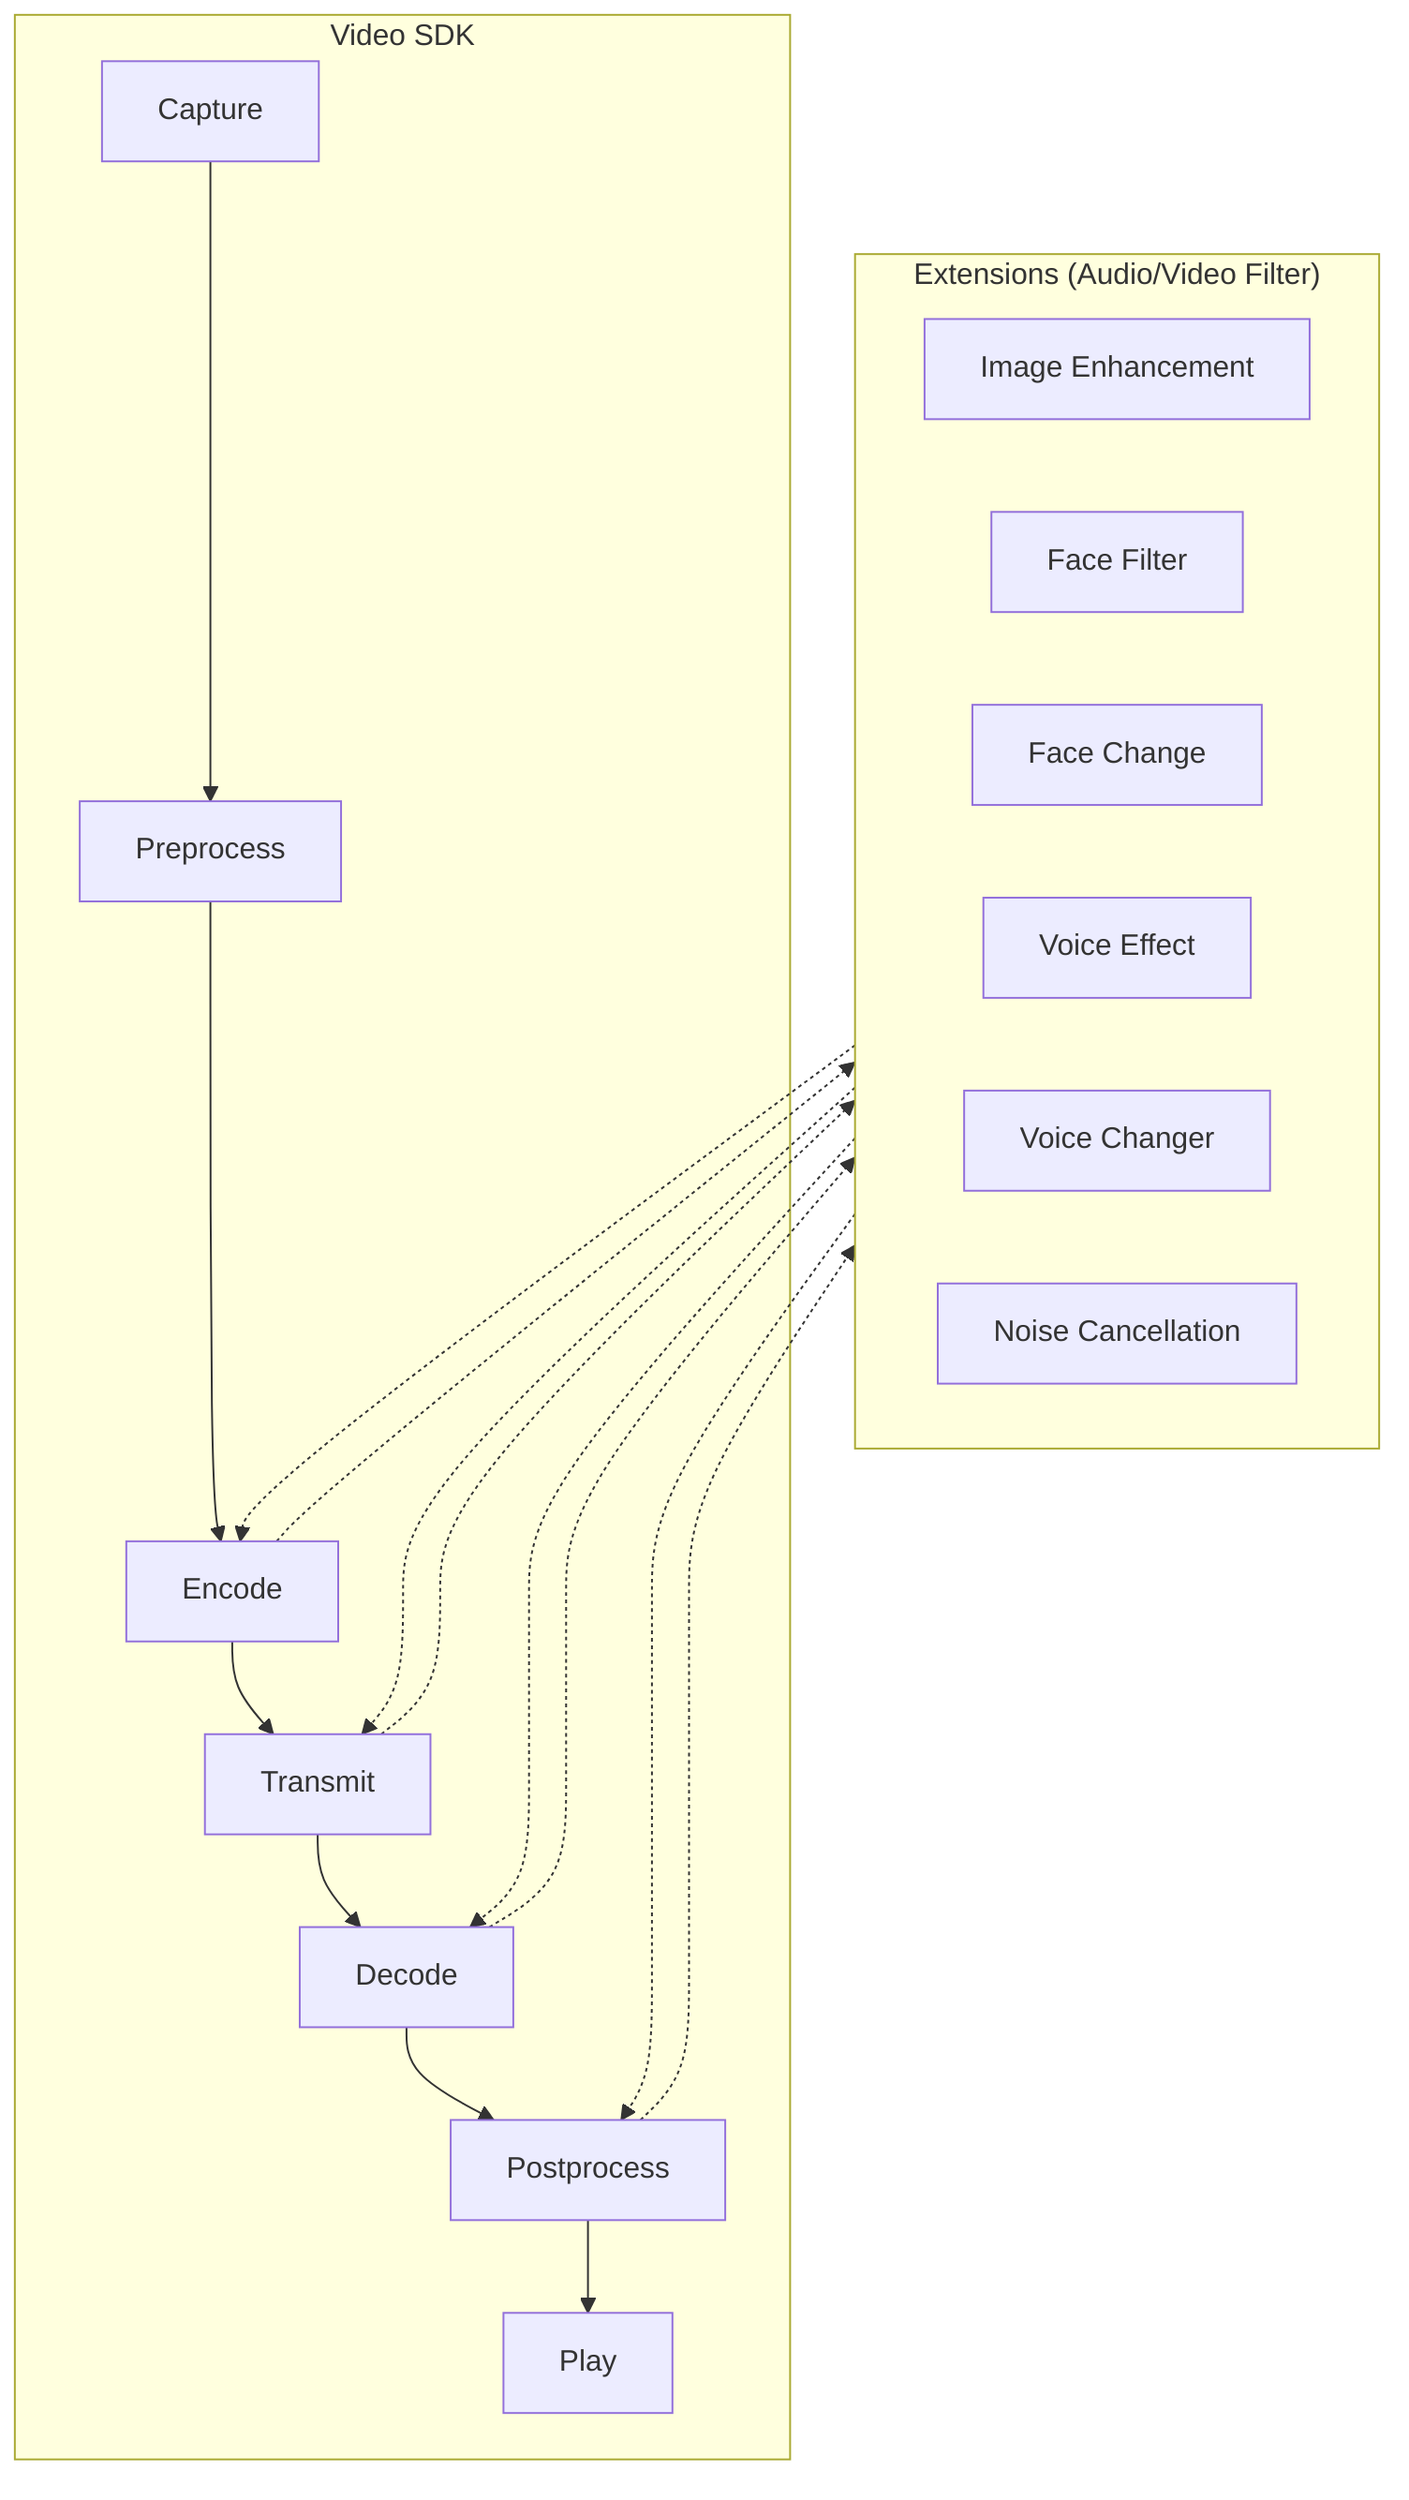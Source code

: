 flowchart TD
    Capture --> Preprocess
    Preprocess --> Encode
    Encode --> Transmit
    Transmit --> Decode
    Decode --> Postprocess
    Postprocess --> Play
    subgraph Video_SDK["Video SDK"]
    Capture
    Preprocess
    Encode
    Transmit
    Decode
    Postprocess
    Play
    end
    subgraph Extensions["Extensions (Audio/Video Filter)"]
    Image_Enhancement["Image Enhancement"]
    Face_Filter["Face Filter"]
    Face_Change["Face Change"]
    Voice_Effect["Voice Effect"]
    Voice_Changer["Voice Changer"]
    Noise_Cancellation["Noise Cancellation"]
    end
    Encode -.-> Extensions
    Transmit -.-> Extensions
    Decode -.-> Extensions
    Postprocess -.-> Extensions
    Extensions -.-> Encode
    Extensions -.-> Transmit
    Extensions -.-> Decode
    Extensions -.-> Postprocess